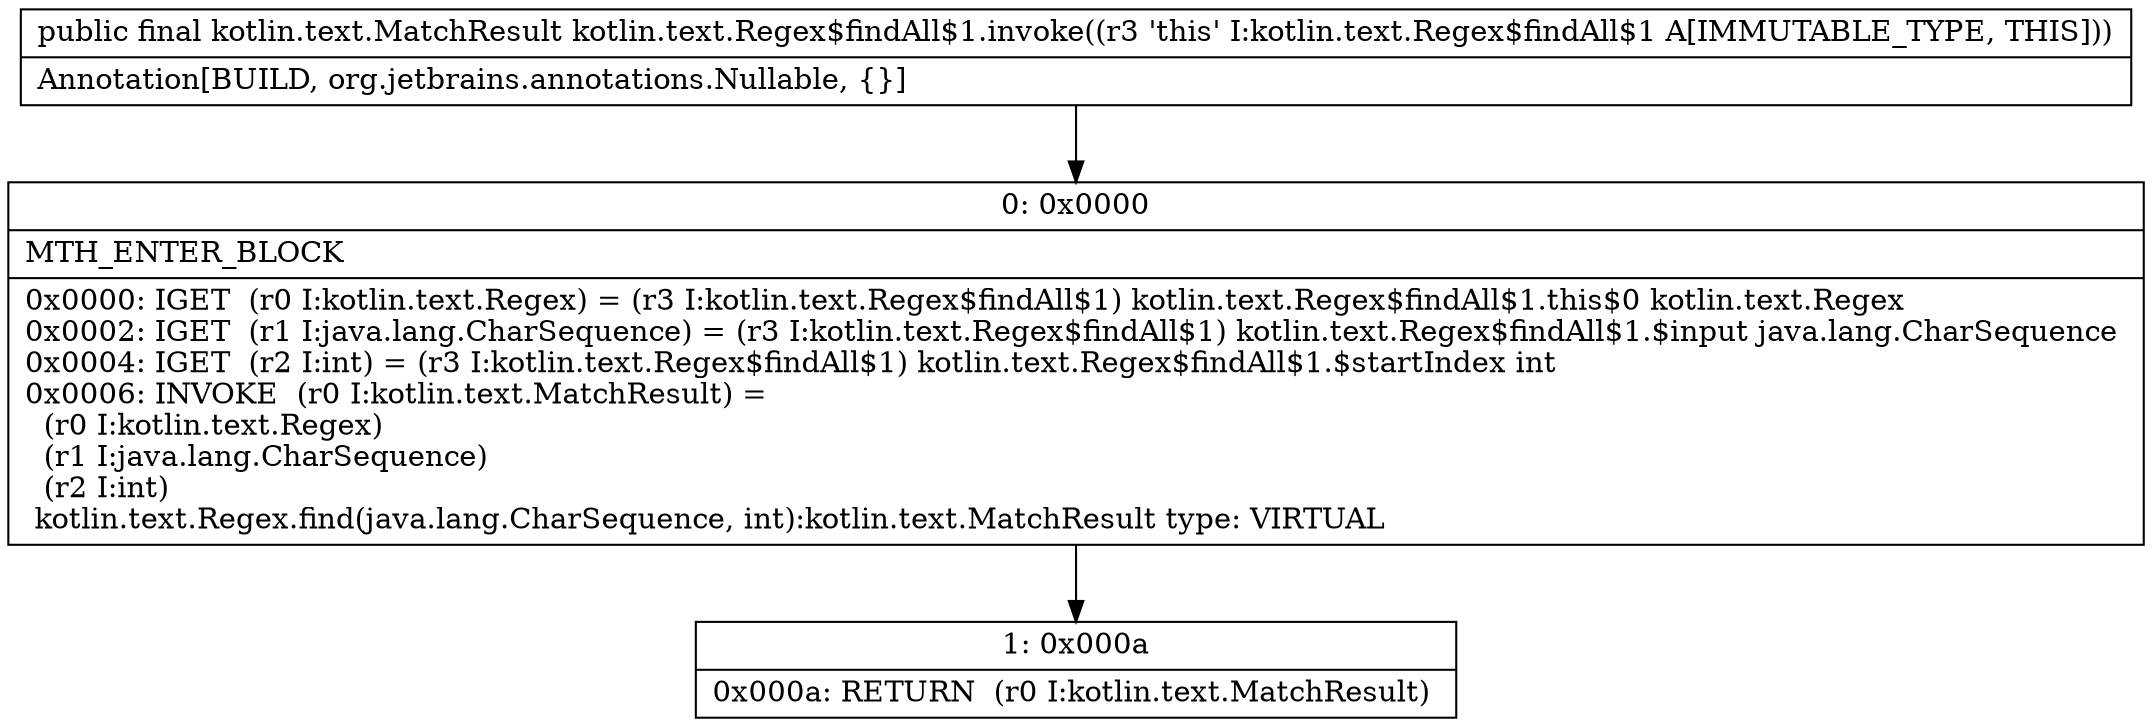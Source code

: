 digraph "CFG forkotlin.text.Regex$findAll$1.invoke()Lkotlin\/text\/MatchResult;" {
Node_0 [shape=record,label="{0\:\ 0x0000|MTH_ENTER_BLOCK\l|0x0000: IGET  (r0 I:kotlin.text.Regex) = (r3 I:kotlin.text.Regex$findAll$1) kotlin.text.Regex$findAll$1.this$0 kotlin.text.Regex \l0x0002: IGET  (r1 I:java.lang.CharSequence) = (r3 I:kotlin.text.Regex$findAll$1) kotlin.text.Regex$findAll$1.$input java.lang.CharSequence \l0x0004: IGET  (r2 I:int) = (r3 I:kotlin.text.Regex$findAll$1) kotlin.text.Regex$findAll$1.$startIndex int \l0x0006: INVOKE  (r0 I:kotlin.text.MatchResult) = \l  (r0 I:kotlin.text.Regex)\l  (r1 I:java.lang.CharSequence)\l  (r2 I:int)\l kotlin.text.Regex.find(java.lang.CharSequence, int):kotlin.text.MatchResult type: VIRTUAL \l}"];
Node_1 [shape=record,label="{1\:\ 0x000a|0x000a: RETURN  (r0 I:kotlin.text.MatchResult) \l}"];
MethodNode[shape=record,label="{public final kotlin.text.MatchResult kotlin.text.Regex$findAll$1.invoke((r3 'this' I:kotlin.text.Regex$findAll$1 A[IMMUTABLE_TYPE, THIS]))  | Annotation[BUILD, org.jetbrains.annotations.Nullable, \{\}]\l}"];
MethodNode -> Node_0;
Node_0 -> Node_1;
}

